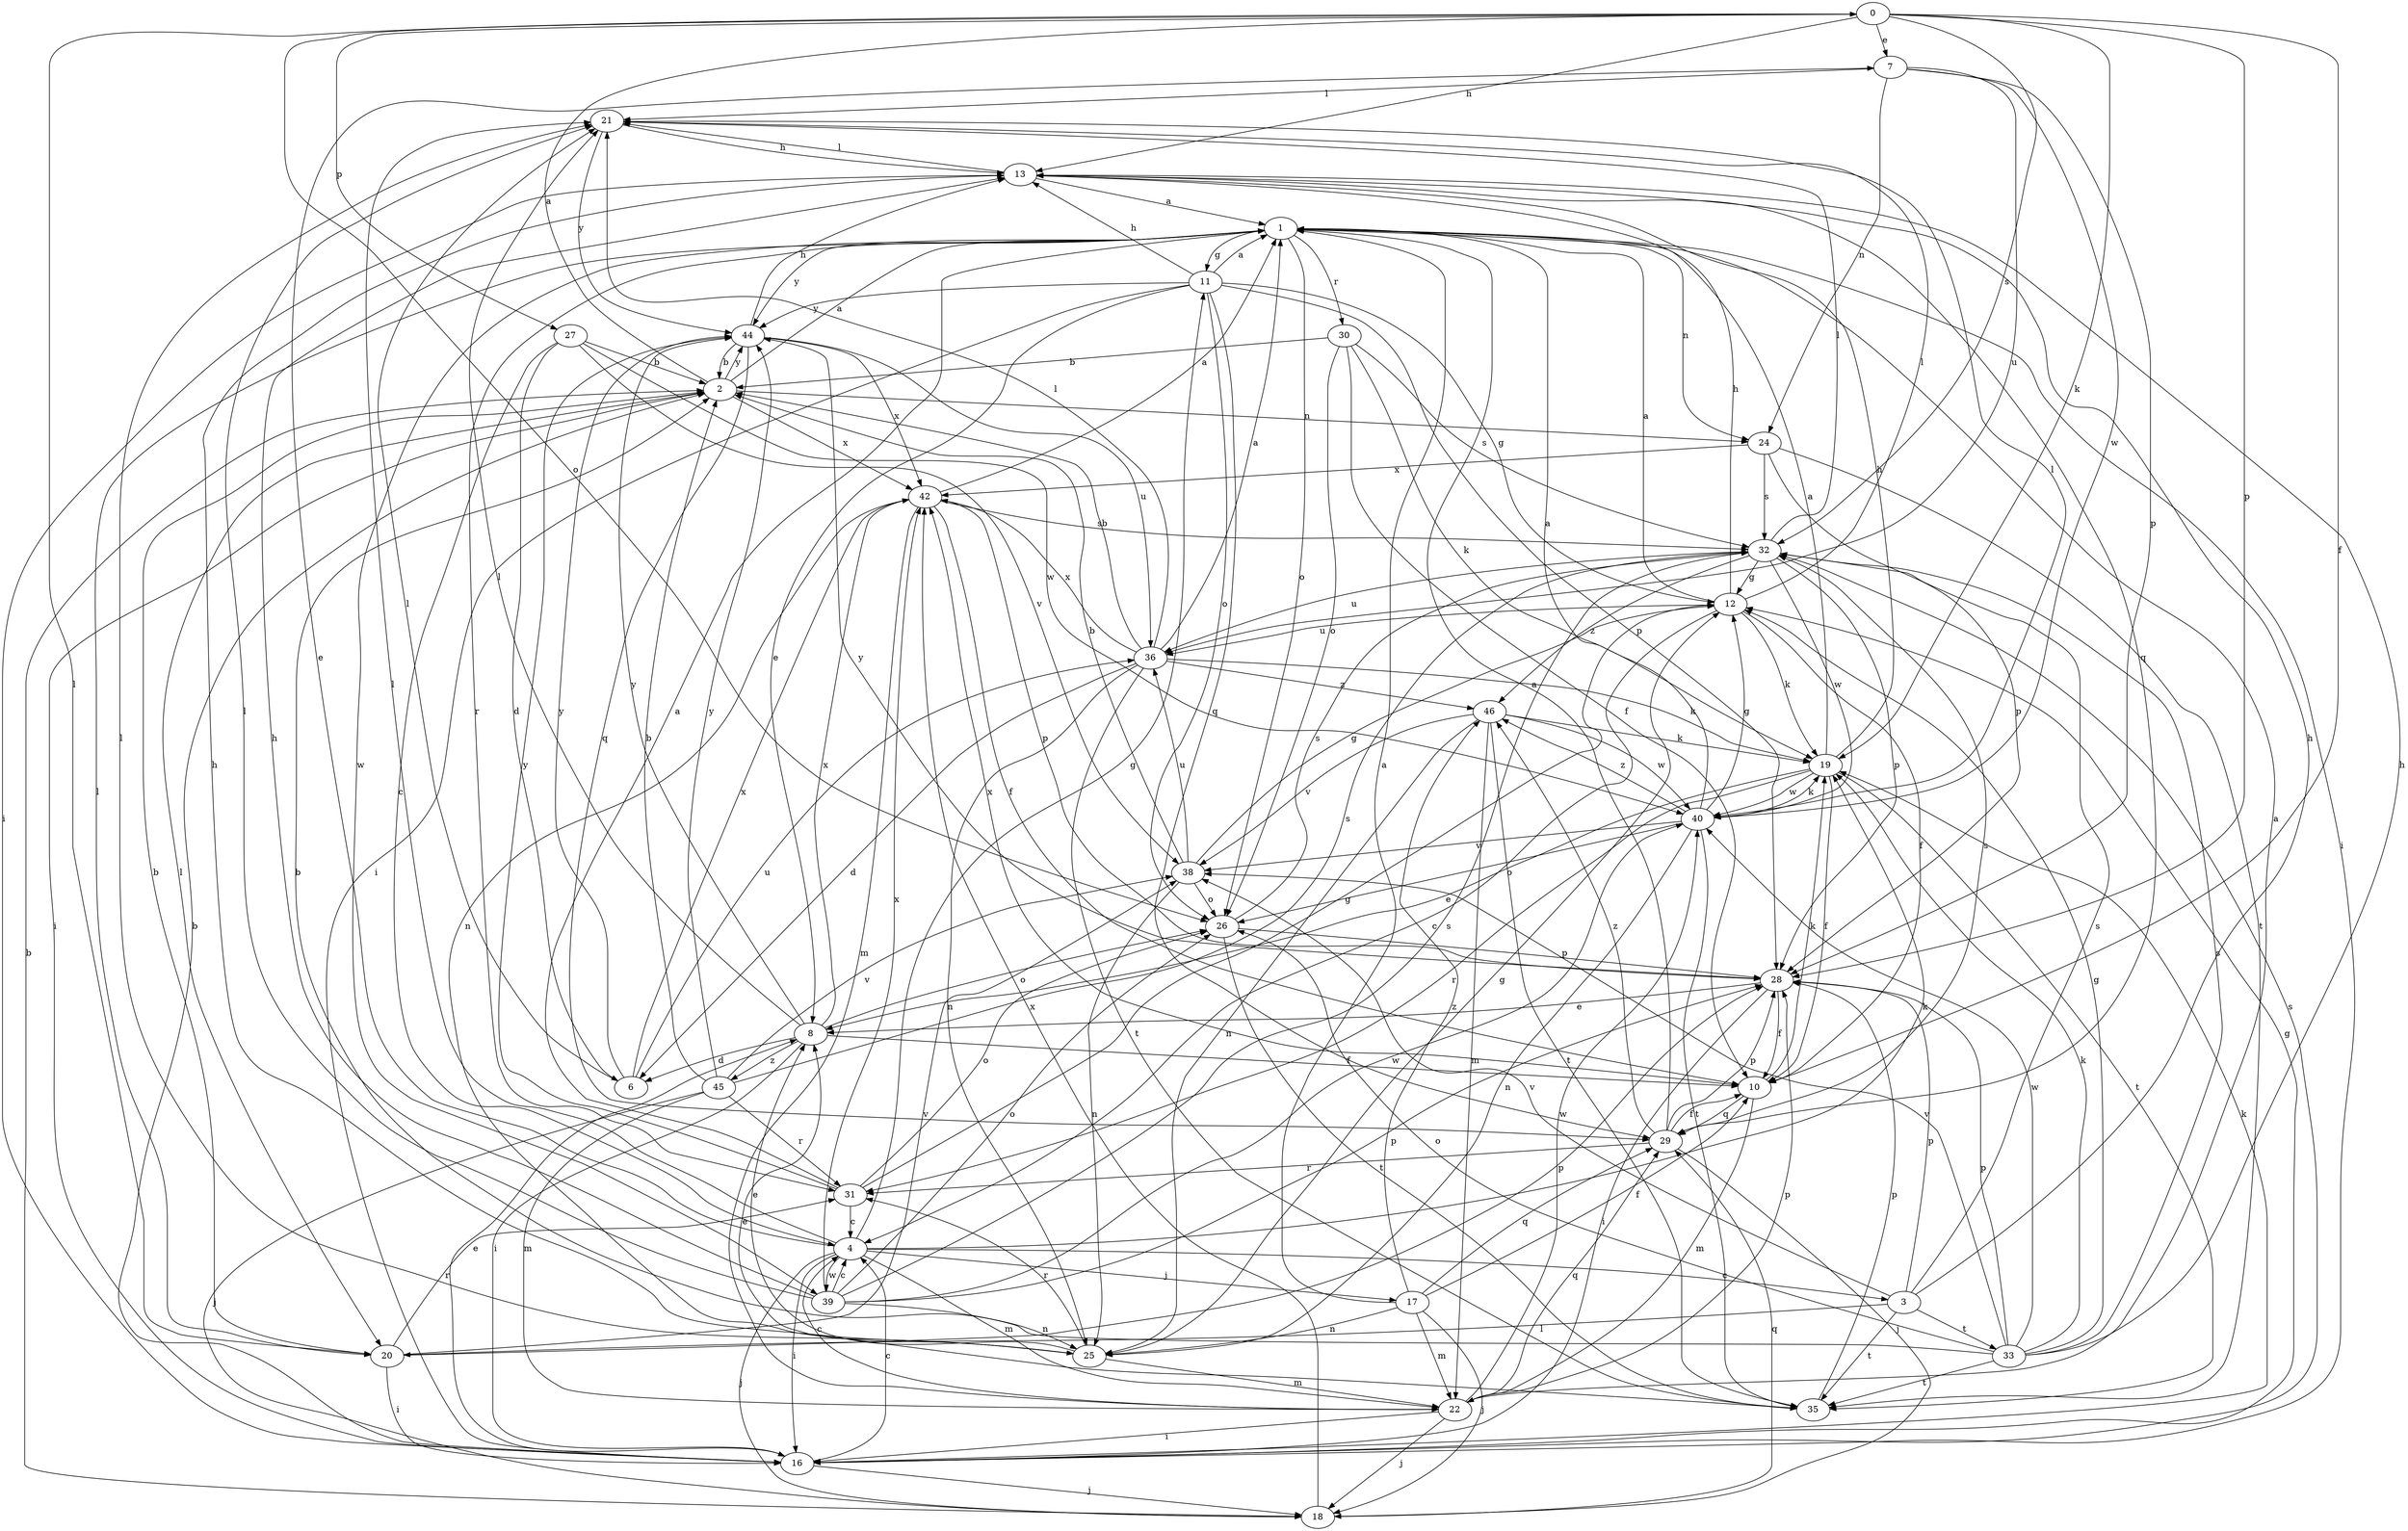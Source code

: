 strict digraph  {
0;
1;
2;
3;
4;
6;
7;
8;
10;
11;
12;
13;
16;
17;
18;
19;
20;
21;
22;
24;
25;
26;
27;
28;
29;
30;
31;
32;
33;
35;
36;
38;
39;
40;
42;
44;
45;
46;
0 -> 7  [label=e];
0 -> 10  [label=f];
0 -> 13  [label=h];
0 -> 19  [label=k];
0 -> 20  [label=l];
0 -> 26  [label=o];
0 -> 27  [label=p];
0 -> 28  [label=p];
0 -> 32  [label=s];
1 -> 11  [label=g];
1 -> 16  [label=i];
1 -> 20  [label=l];
1 -> 24  [label=n];
1 -> 26  [label=o];
1 -> 30  [label=r];
1 -> 31  [label=r];
1 -> 39  [label=w];
1 -> 44  [label=y];
2 -> 0  [label=a];
2 -> 1  [label=a];
2 -> 16  [label=i];
2 -> 20  [label=l];
2 -> 24  [label=n];
2 -> 42  [label=x];
2 -> 44  [label=y];
3 -> 13  [label=h];
3 -> 20  [label=l];
3 -> 28  [label=p];
3 -> 32  [label=s];
3 -> 33  [label=t];
3 -> 35  [label=t];
3 -> 38  [label=v];
4 -> 3  [label=c];
4 -> 7  [label=e];
4 -> 11  [label=g];
4 -> 16  [label=i];
4 -> 17  [label=j];
4 -> 18  [label=j];
4 -> 19  [label=k];
4 -> 21  [label=l];
4 -> 22  [label=m];
4 -> 39  [label=w];
6 -> 21  [label=l];
6 -> 36  [label=u];
6 -> 42  [label=x];
6 -> 44  [label=y];
7 -> 21  [label=l];
7 -> 24  [label=n];
7 -> 28  [label=p];
7 -> 36  [label=u];
7 -> 40  [label=w];
8 -> 6  [label=d];
8 -> 10  [label=f];
8 -> 16  [label=i];
8 -> 21  [label=l];
8 -> 26  [label=o];
8 -> 42  [label=x];
8 -> 44  [label=y];
8 -> 45  [label=z];
10 -> 19  [label=k];
10 -> 22  [label=m];
10 -> 29  [label=q];
10 -> 42  [label=x];
11 -> 1  [label=a];
11 -> 8  [label=e];
11 -> 12  [label=g];
11 -> 13  [label=h];
11 -> 16  [label=i];
11 -> 26  [label=o];
11 -> 28  [label=p];
11 -> 29  [label=q];
11 -> 44  [label=y];
12 -> 1  [label=a];
12 -> 4  [label=c];
12 -> 10  [label=f];
12 -> 13  [label=h];
12 -> 19  [label=k];
12 -> 21  [label=l];
12 -> 36  [label=u];
13 -> 1  [label=a];
13 -> 16  [label=i];
13 -> 21  [label=l];
13 -> 29  [label=q];
16 -> 2  [label=b];
16 -> 4  [label=c];
16 -> 8  [label=e];
16 -> 12  [label=g];
16 -> 18  [label=j];
16 -> 19  [label=k];
16 -> 32  [label=s];
17 -> 1  [label=a];
17 -> 10  [label=f];
17 -> 18  [label=j];
17 -> 22  [label=m];
17 -> 25  [label=n];
17 -> 29  [label=q];
17 -> 46  [label=z];
18 -> 2  [label=b];
18 -> 29  [label=q];
18 -> 42  [label=x];
19 -> 1  [label=a];
19 -> 8  [label=e];
19 -> 10  [label=f];
19 -> 13  [label=h];
19 -> 31  [label=r];
19 -> 35  [label=t];
19 -> 40  [label=w];
20 -> 2  [label=b];
20 -> 16  [label=i];
20 -> 28  [label=p];
20 -> 31  [label=r];
20 -> 38  [label=v];
21 -> 13  [label=h];
21 -> 44  [label=y];
22 -> 1  [label=a];
22 -> 4  [label=c];
22 -> 16  [label=i];
22 -> 18  [label=j];
22 -> 28  [label=p];
22 -> 29  [label=q];
22 -> 40  [label=w];
24 -> 28  [label=p];
24 -> 32  [label=s];
24 -> 35  [label=t];
24 -> 42  [label=x];
25 -> 8  [label=e];
25 -> 12  [label=g];
25 -> 13  [label=h];
25 -> 21  [label=l];
25 -> 22  [label=m];
25 -> 31  [label=r];
26 -> 28  [label=p];
26 -> 32  [label=s];
26 -> 35  [label=t];
27 -> 2  [label=b];
27 -> 4  [label=c];
27 -> 6  [label=d];
27 -> 38  [label=v];
27 -> 40  [label=w];
28 -> 8  [label=e];
28 -> 10  [label=f];
28 -> 16  [label=i];
28 -> 44  [label=y];
29 -> 1  [label=a];
29 -> 10  [label=f];
29 -> 18  [label=j];
29 -> 28  [label=p];
29 -> 31  [label=r];
29 -> 32  [label=s];
29 -> 46  [label=z];
30 -> 2  [label=b];
30 -> 10  [label=f];
30 -> 19  [label=k];
30 -> 26  [label=o];
30 -> 32  [label=s];
31 -> 1  [label=a];
31 -> 4  [label=c];
31 -> 12  [label=g];
31 -> 26  [label=o];
31 -> 44  [label=y];
32 -> 12  [label=g];
32 -> 21  [label=l];
32 -> 28  [label=p];
32 -> 36  [label=u];
32 -> 40  [label=w];
32 -> 46  [label=z];
33 -> 2  [label=b];
33 -> 12  [label=g];
33 -> 13  [label=h];
33 -> 19  [label=k];
33 -> 26  [label=o];
33 -> 28  [label=p];
33 -> 32  [label=s];
33 -> 35  [label=t];
33 -> 38  [label=v];
33 -> 40  [label=w];
35 -> 8  [label=e];
35 -> 28  [label=p];
36 -> 1  [label=a];
36 -> 2  [label=b];
36 -> 6  [label=d];
36 -> 19  [label=k];
36 -> 21  [label=l];
36 -> 25  [label=n];
36 -> 35  [label=t];
36 -> 42  [label=x];
36 -> 46  [label=z];
38 -> 2  [label=b];
38 -> 12  [label=g];
38 -> 25  [label=n];
38 -> 26  [label=o];
38 -> 36  [label=u];
39 -> 4  [label=c];
39 -> 13  [label=h];
39 -> 21  [label=l];
39 -> 25  [label=n];
39 -> 26  [label=o];
39 -> 28  [label=p];
39 -> 32  [label=s];
39 -> 40  [label=w];
39 -> 42  [label=x];
40 -> 1  [label=a];
40 -> 12  [label=g];
40 -> 19  [label=k];
40 -> 21  [label=l];
40 -> 25  [label=n];
40 -> 26  [label=o];
40 -> 35  [label=t];
40 -> 38  [label=v];
40 -> 46  [label=z];
42 -> 1  [label=a];
42 -> 10  [label=f];
42 -> 22  [label=m];
42 -> 25  [label=n];
42 -> 28  [label=p];
42 -> 32  [label=s];
44 -> 2  [label=b];
44 -> 13  [label=h];
44 -> 29  [label=q];
44 -> 36  [label=u];
44 -> 42  [label=x];
45 -> 2  [label=b];
45 -> 18  [label=j];
45 -> 22  [label=m];
45 -> 31  [label=r];
45 -> 32  [label=s];
45 -> 38  [label=v];
45 -> 44  [label=y];
46 -> 19  [label=k];
46 -> 22  [label=m];
46 -> 25  [label=n];
46 -> 35  [label=t];
46 -> 38  [label=v];
46 -> 40  [label=w];
}
